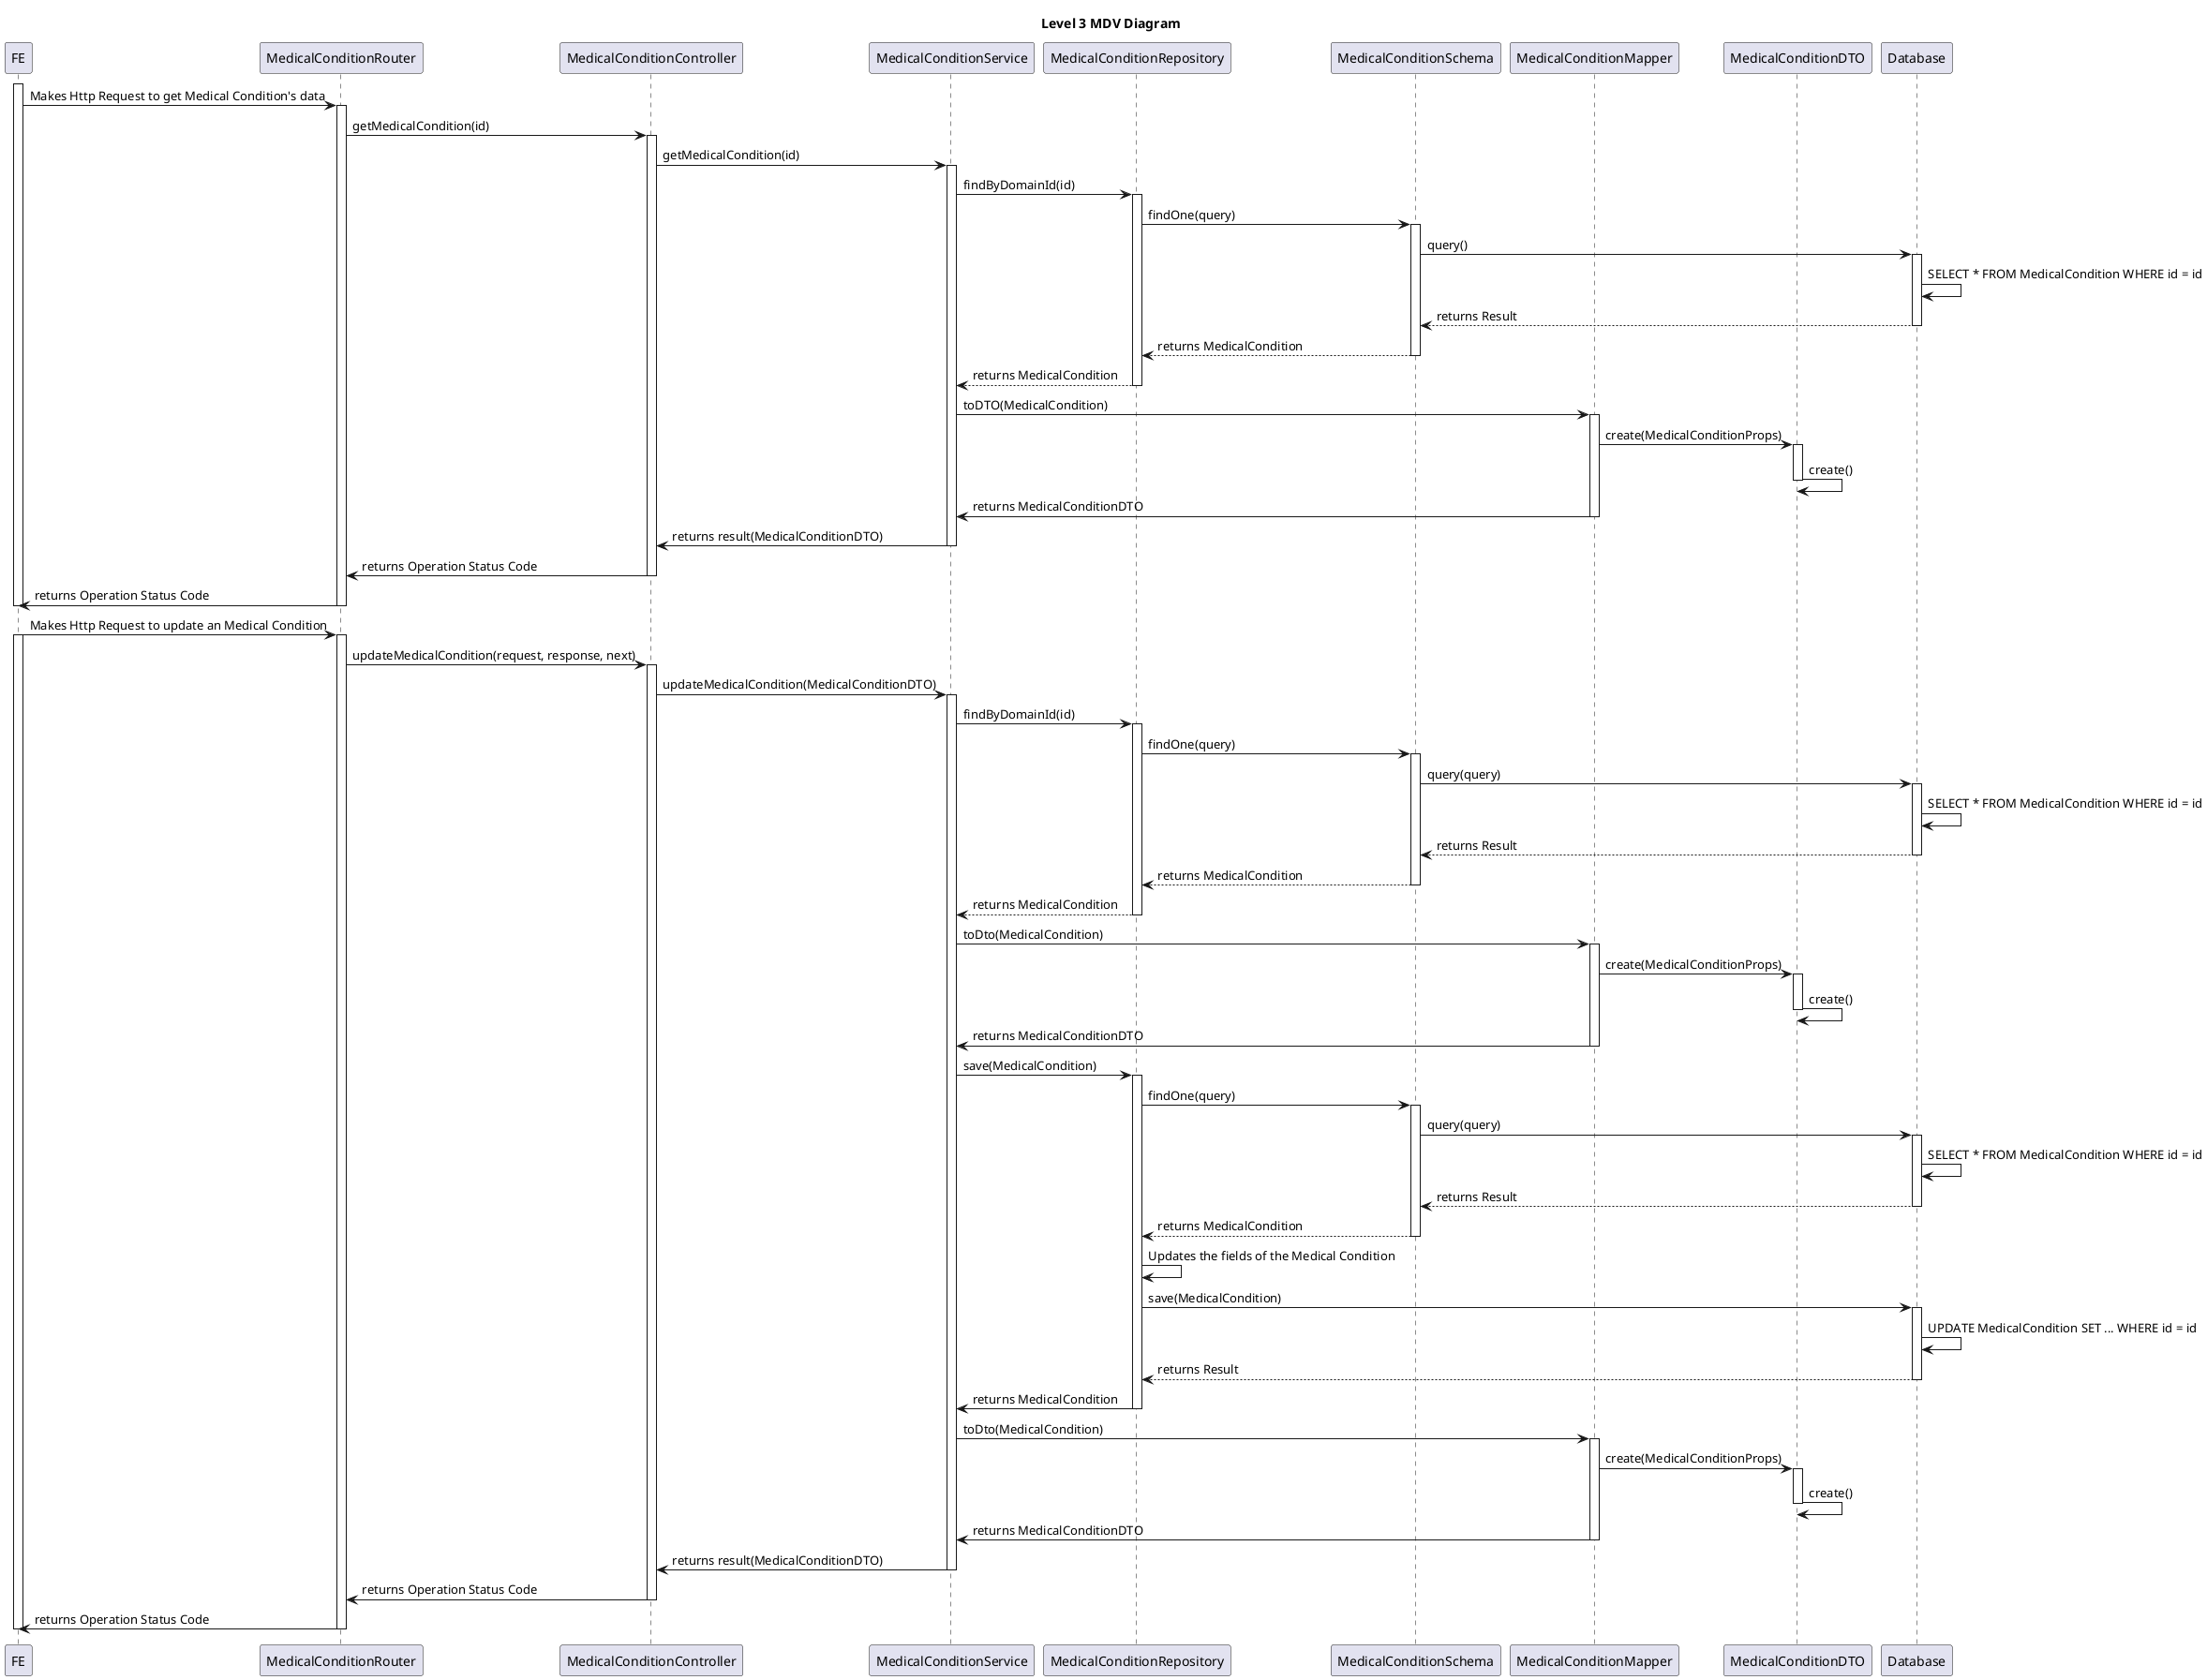 @startuml level_3_MDV

title Level 3 MDV Diagram

hide empty members
'skinparam Linetype ortho

skinparam class {
    BackgroundColor<<valueObject>> #D6EAF8
    BackgroundColor<<root>> #FDEBD0
    BackgroundColor<<service>> #D1F2EB
    BackgroundColor #UIF9E7
    AARowColor Black
}

skinparam package {
    BackgroundColor #EBF5FB
}

participant FE as FE
participant "MedicalConditionRouter" as AR
participant "MedicalConditionController" as AC
participant "MedicalConditionService" as AS
participant "MedicalConditionRepository" as ARP
participant "MedicalConditionSchema" as ASC
participant "MedicalConditionMapper" as AM
participant "MedicalConditionDTO" as AD
participant "Database" as DB

activate FE
FE -> AR: Makes Http Request to get Medical Condition's data
activate AR
AR -> AC: getMedicalCondition(id)
activate AC
AC -> AS: getMedicalCondition(id)
activate AS
AS -> ARP: findByDomainId(id)
activate ARP
ARP -> ASC: findOne(query)
activate ASC
ASC -> DB: query()
activate DB
DB -> DB: SELECT * FROM MedicalCondition WHERE id = id
DB --> ASC: returns Result
deactivate DB
ASC --> ARP: returns MedicalCondition
deactivate ASC
ARP --> AS: returns MedicalCondition
deactivate ARP
AS -> AM: toDTO(MedicalCondition)
activate AM
AM -> AD: create(MedicalConditionProps)
activate AD
AD -> AD: create()
deactivate AD
AM -> AS: returns MedicalConditionDTO
deactivate AM
AS -> AC: returns result(MedicalConditionDTO)
deactivate AS
AC -> AR: returns Operation Status Code
deactivate AC
AR -> FE: returns Operation Status Code
deactivate AR
deactivate FE

FE -> AR: Makes Http Request to update an Medical Condition
activate FE
activate AR
AR -> AC: updateMedicalCondition(request, response, next)
activate AC
AC -> AS: updateMedicalCondition(MedicalConditionDTO)
activate AS
AS -> ARP: findByDomainId(id)
activate ARP
ARP -> ASC: findOne(query)
activate ASC
ASC -> DB: query(query)
activate DB	
DB -> DB: SELECT * FROM MedicalCondition WHERE id = id
DB --> ASC: returns Result
deactivate DB
ASC --> ARP: returns MedicalCondition
deactivate ASC
ARP --> AS: returns MedicalCondition
deactivate ARP
AS -> AM: toDto(MedicalCondition)
activate AM
AM -> AD: create(MedicalConditionProps)
activate AD
AD -> AD: create()
deactivate AD
AM -> AS: returns MedicalConditionDTO
deactivate AM
AS -> ARP: save(MedicalCondition)
activate ARP
ARP -> ASC: findOne(query)
activate ASC
ASC -> DB: query(query)
activate DB
DB -> DB: SELECT * FROM MedicalCondition WHERE id = id
DB --> ASC: returns Result
deactivate DB
ASC --> ARP: returns MedicalCondition
deactivate ASC
ARP -> ARP: Updates the fields of the Medical Condition
ARP -> DB: save(MedicalCondition)
activate DB
DB -> DB: UPDATE MedicalCondition SET ... WHERE id = id
DB --> ARP: returns Result
deactivate DB
ARP -> AS: returns MedicalCondition
deactivate ARP
AS -> AM: toDto(MedicalCondition)
activate AM
AM -> AD: create(MedicalConditionProps)
activate AD
AD -> AD: create()
deactivate AD
AM -> AS: returns MedicalConditionDTO
deactivate AM
AS -> AC: returns result(MedicalConditionDTO)
deactivate AS
AC -> AR: returns Operation Status Code
deactivate AC
AR -> FE: returns Operation Status Code
deactivate AR
deactivate FE

@enduml